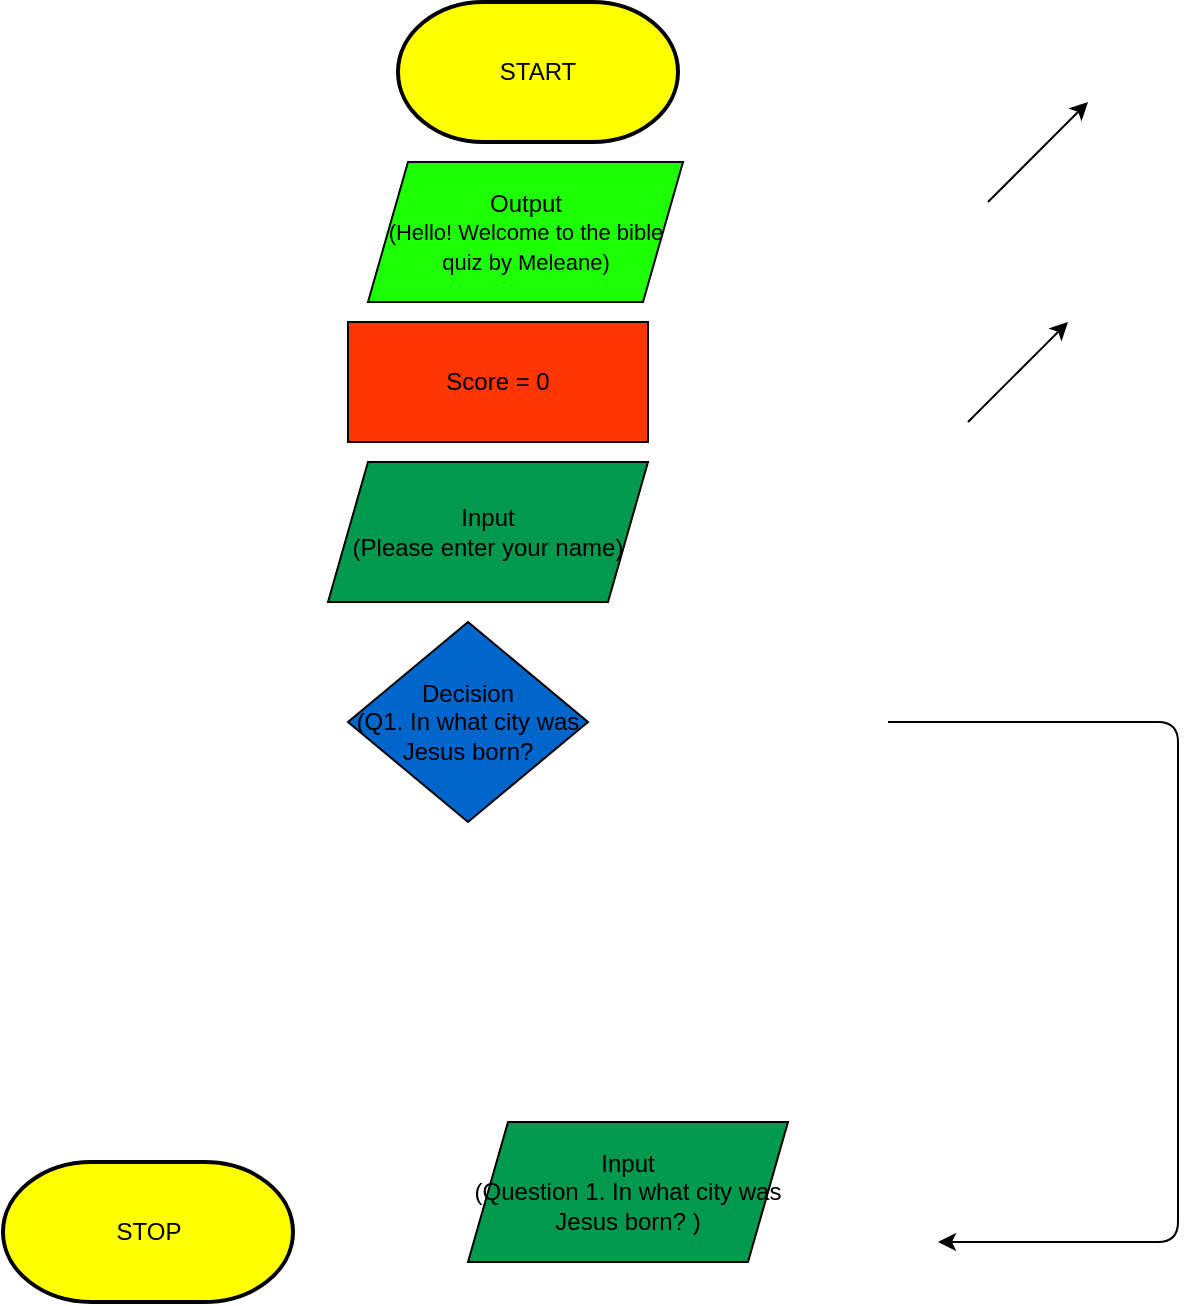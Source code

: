 <mxfile>
    <diagram id="ORZf2WC3BYTbggzDq-X-" name="Page-1">
        <mxGraphModel dx="672" dy="666" grid="1" gridSize="10" guides="1" tooltips="1" connect="1" arrows="1" fold="1" page="1" pageScale="1" pageWidth="850" pageHeight="1100" math="0" shadow="0">
            <root>
                <mxCell id="0"/>
                <mxCell id="1" parent="0"/>
                <mxCell id="43dZv-fWnXxc7FG_mQIg-3" value="Output&lt;br&gt;&lt;font style=&quot;font-size: 11px&quot;&gt;(Hello! Welcome to the bible quiz by Meleane)&lt;/font&gt;" style="shape=parallelogram;perimeter=parallelogramPerimeter;whiteSpace=wrap;html=1;fixedSize=1;fillColor=#1EFF05;" parent="1" vertex="1">
                    <mxGeometry x="340" y="100" width="157.5" height="70" as="geometry"/>
                </mxCell>
                <mxCell id="3" value="Score = 0" style="rounded=0;whiteSpace=wrap;html=1;fillColor=#FF3503;" parent="1" vertex="1">
                    <mxGeometry x="330" y="180" width="150" height="60" as="geometry"/>
                </mxCell>
                <mxCell id="5" value="" style="endArrow=classic;html=1;endFill=1;" parent="1" edge="1">
                    <mxGeometry width="50" height="50" relative="1" as="geometry">
                        <mxPoint x="600" y="380" as="sourcePoint"/>
                        <mxPoint x="625" y="640" as="targetPoint"/>
                        <Array as="points">
                            <mxPoint x="617" y="380"/>
                            <mxPoint x="745" y="380"/>
                            <mxPoint x="745" y="640"/>
                        </Array>
                    </mxGeometry>
                </mxCell>
                <mxCell id="6" value="Decision&lt;br&gt;(Q1. In what city was Jesus born?" style="rhombus;whiteSpace=wrap;html=1;fillColor=#0066CC;" parent="1" vertex="1">
                    <mxGeometry x="330" y="330" width="120" height="100" as="geometry"/>
                </mxCell>
                <mxCell id="7" value="START" style="strokeWidth=2;html=1;shape=mxgraph.flowchart.terminator;whiteSpace=wrap;fillColor=#FFFF00;" parent="1" vertex="1">
                    <mxGeometry x="355" y="20" width="140" height="70" as="geometry"/>
                </mxCell>
                <mxCell id="8" value="STOP" style="strokeWidth=2;html=1;shape=mxgraph.flowchart.terminator;whiteSpace=wrap;fillColor=#FFFF00;" parent="1" vertex="1">
                    <mxGeometry x="157.5" y="600" width="145" height="70" as="geometry"/>
                </mxCell>
                <mxCell id="9" value="Input&lt;br&gt;(Question 1. In what city was Jesus born? )" style="shape=parallelogram;perimeter=parallelogramPerimeter;whiteSpace=wrap;html=1;fixedSize=1;fillColor=#00994D;" parent="1" vertex="1">
                    <mxGeometry x="390" y="580" width="160" height="70" as="geometry"/>
                </mxCell>
                <mxCell id="10" value="Input&lt;br&gt;(Please enter your name)" style="shape=parallelogram;perimeter=parallelogramPerimeter;whiteSpace=wrap;html=1;fixedSize=1;fillColor=#00994D;" parent="1" vertex="1">
                    <mxGeometry x="320" y="250" width="160" height="70" as="geometry"/>
                </mxCell>
                <mxCell id="11" value="" style="endArrow=classic;html=1;" edge="1" parent="1">
                    <mxGeometry width="50" height="50" relative="1" as="geometry">
                        <mxPoint x="640" y="230" as="sourcePoint"/>
                        <mxPoint x="690" y="180" as="targetPoint"/>
                        <Array as="points">
                            <mxPoint x="670" y="200"/>
                        </Array>
                    </mxGeometry>
                </mxCell>
                <mxCell id="12" value="" style="endArrow=classic;html=1;" edge="1" parent="1">
                    <mxGeometry width="50" height="50" relative="1" as="geometry">
                        <mxPoint x="650" y="120" as="sourcePoint"/>
                        <mxPoint x="700" y="70" as="targetPoint"/>
                    </mxGeometry>
                </mxCell>
            </root>
        </mxGraphModel>
    </diagram>
</mxfile>